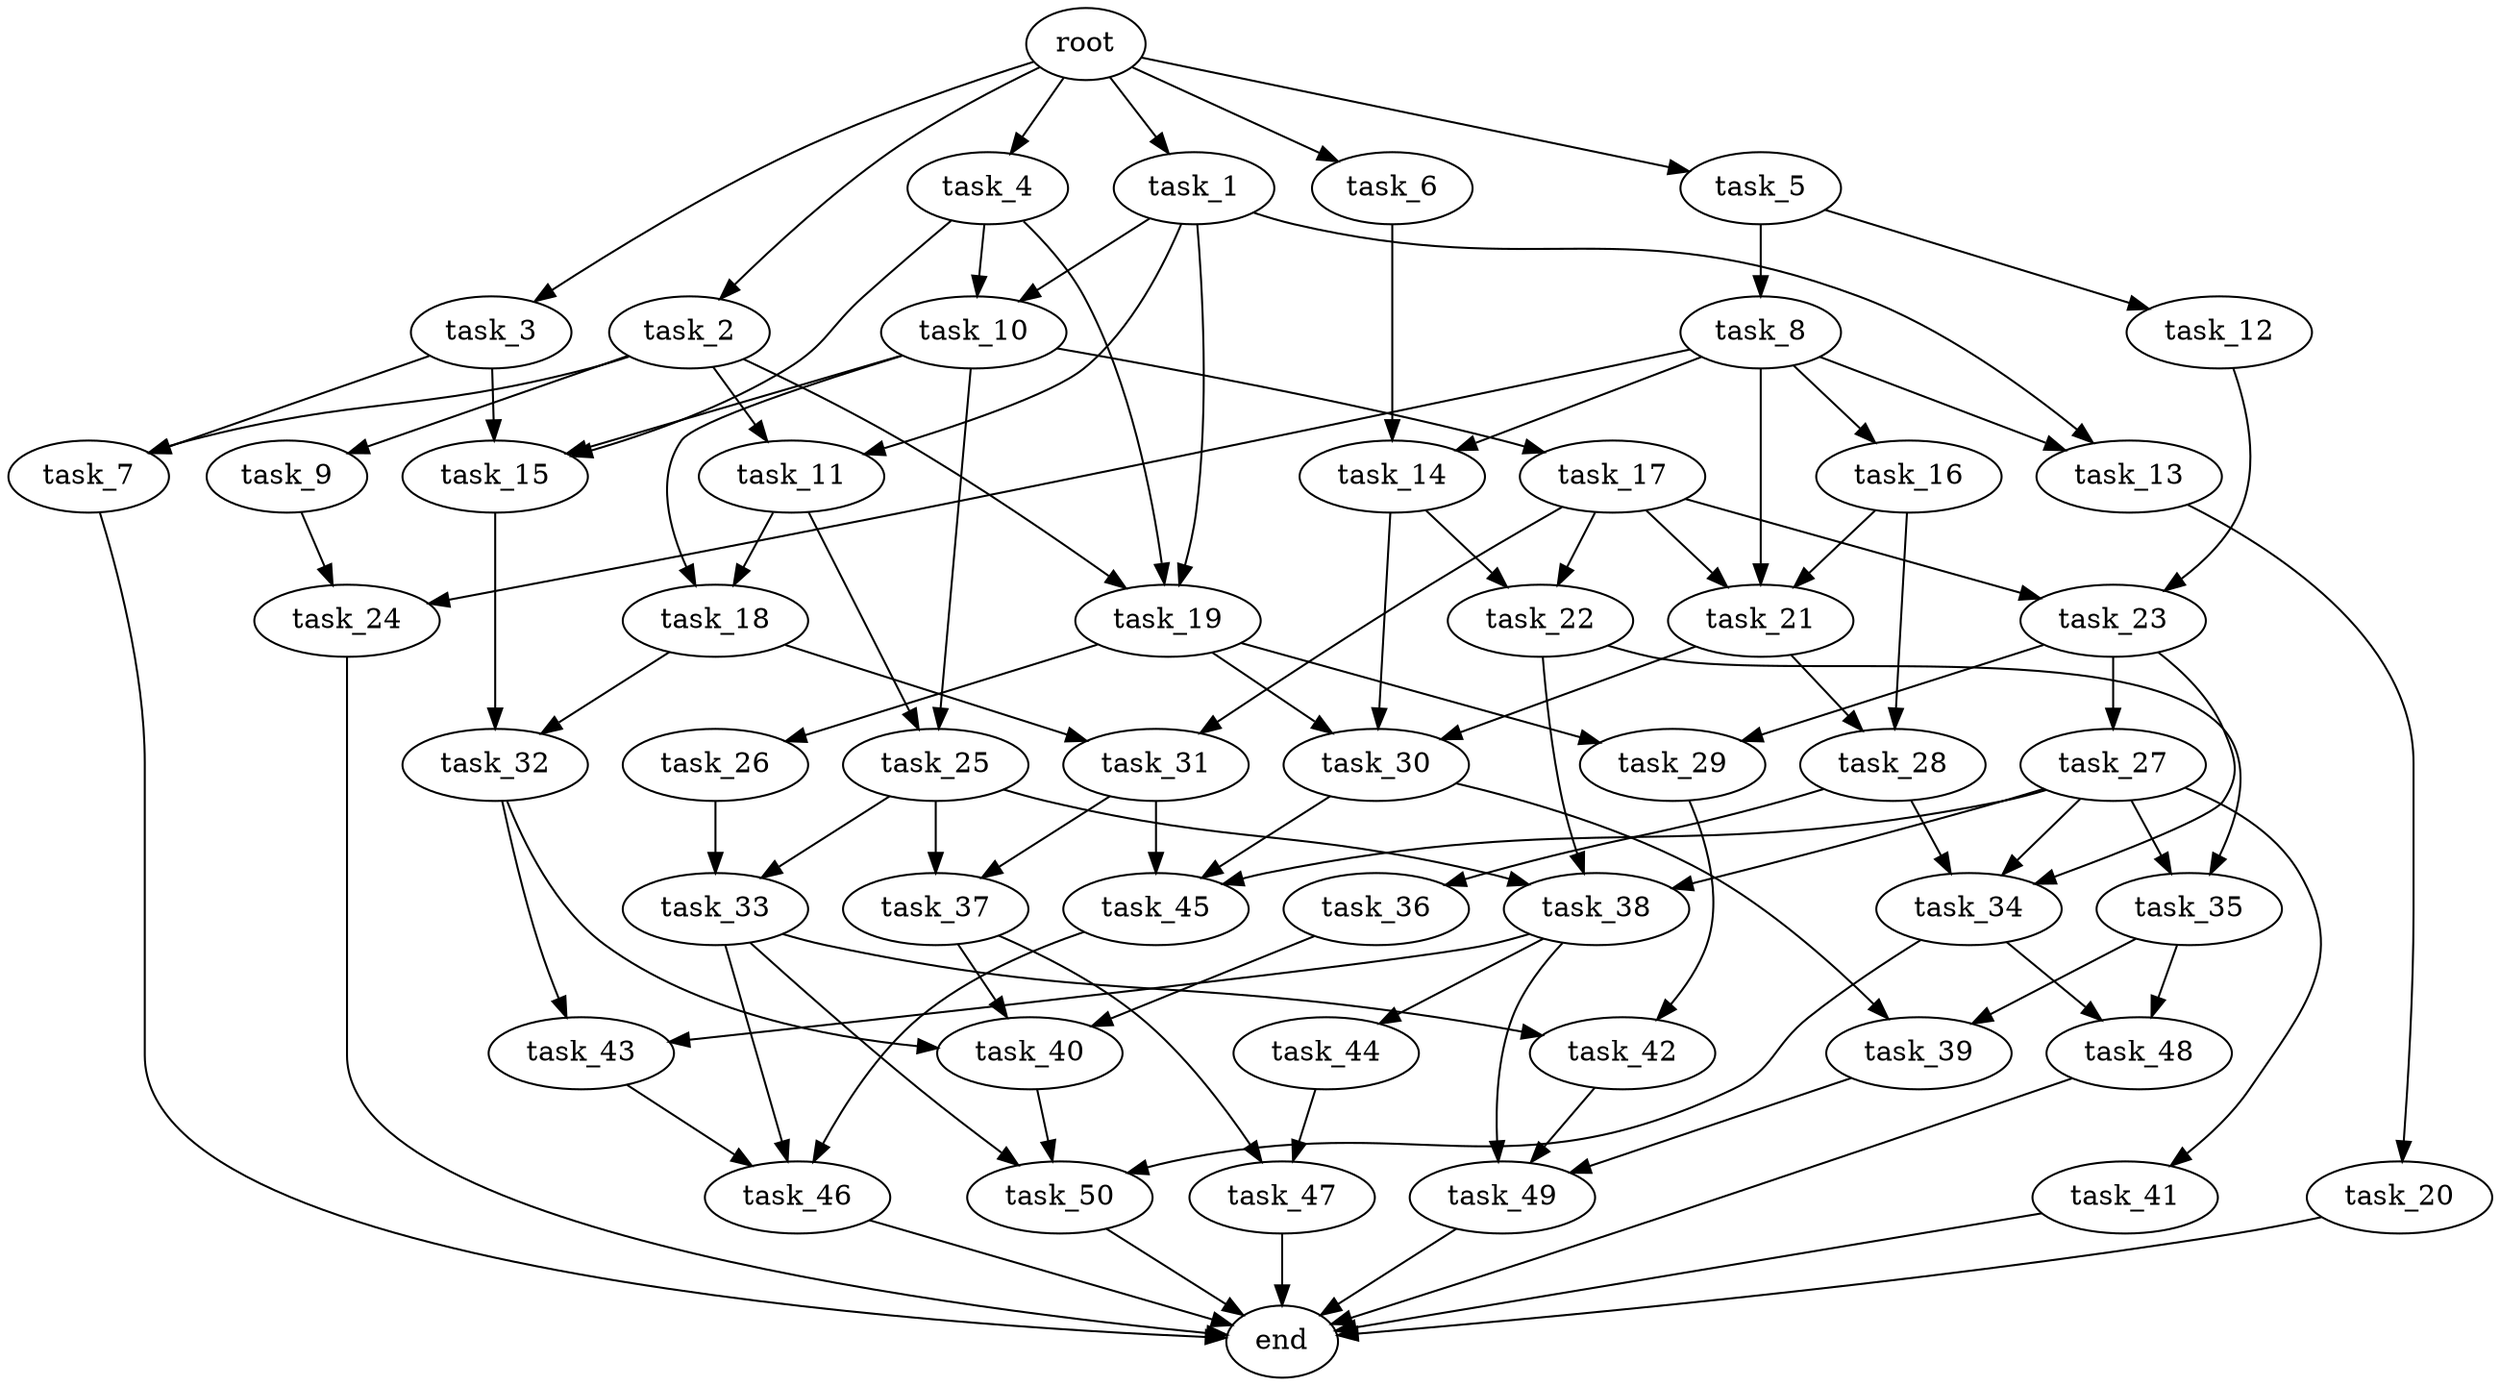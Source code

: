 digraph G {
  root [size="0.000000e+00"];
  task_1 [size="4.012318e+09"];
  task_2 [size="7.844318e+09"];
  task_3 [size="3.737399e+09"];
  task_4 [size="8.770995e+09"];
  task_5 [size="3.361093e+09"];
  task_6 [size="5.756292e+09"];
  task_7 [size="6.718758e+09"];
  task_8 [size="7.397210e+09"];
  task_9 [size="5.931563e+09"];
  task_10 [size="8.333309e+09"];
  task_11 [size="5.764307e+09"];
  task_12 [size="5.323016e+09"];
  task_13 [size="8.157577e+08"];
  task_14 [size="4.331562e+09"];
  task_15 [size="6.602983e+09"];
  task_16 [size="7.689523e+08"];
  task_17 [size="7.886043e+07"];
  task_18 [size="1.156699e+08"];
  task_19 [size="3.112577e+09"];
  task_20 [size="9.479258e+09"];
  task_21 [size="5.974859e+09"];
  task_22 [size="2.040871e+09"];
  task_23 [size="1.630199e+09"];
  task_24 [size="8.355939e+09"];
  task_25 [size="9.582578e+09"];
  task_26 [size="5.585438e+09"];
  task_27 [size="7.154169e+09"];
  task_28 [size="7.814352e+09"];
  task_29 [size="9.357689e+09"];
  task_30 [size="3.657038e+09"];
  task_31 [size="4.904467e+09"];
  task_32 [size="9.117872e+09"];
  task_33 [size="1.015030e+09"];
  task_34 [size="4.226222e+09"];
  task_35 [size="1.537829e+09"];
  task_36 [size="5.910325e+09"];
  task_37 [size="2.076150e+09"];
  task_38 [size="1.405831e+09"];
  task_39 [size="7.624299e+09"];
  task_40 [size="2.795206e+09"];
  task_41 [size="3.530791e+09"];
  task_42 [size="9.617243e+09"];
  task_43 [size="4.218705e+08"];
  task_44 [size="8.715464e+09"];
  task_45 [size="8.596189e+09"];
  task_46 [size="8.083878e+09"];
  task_47 [size="4.144444e+08"];
  task_48 [size="5.225691e+08"];
  task_49 [size="9.920270e+09"];
  task_50 [size="2.132761e+09"];
  end [size="0.000000e+00"];

  root -> task_1 [size="1.000000e-12"];
  root -> task_2 [size="1.000000e-12"];
  root -> task_3 [size="1.000000e-12"];
  root -> task_4 [size="1.000000e-12"];
  root -> task_5 [size="1.000000e-12"];
  root -> task_6 [size="1.000000e-12"];
  task_1 -> task_10 [size="4.166654e+08"];
  task_1 -> task_11 [size="2.882153e+08"];
  task_1 -> task_13 [size="4.078789e+07"];
  task_1 -> task_19 [size="1.037526e+08"];
  task_2 -> task_7 [size="3.359379e+08"];
  task_2 -> task_9 [size="5.931563e+08"];
  task_2 -> task_11 [size="2.882153e+08"];
  task_2 -> task_19 [size="1.037526e+08"];
  task_3 -> task_7 [size="3.359379e+08"];
  task_3 -> task_15 [size="2.200994e+08"];
  task_4 -> task_10 [size="4.166654e+08"];
  task_4 -> task_15 [size="2.200994e+08"];
  task_4 -> task_19 [size="1.037526e+08"];
  task_5 -> task_8 [size="7.397210e+08"];
  task_5 -> task_12 [size="5.323016e+08"];
  task_6 -> task_14 [size="2.165781e+08"];
  task_7 -> end [size="1.000000e-12"];
  task_8 -> task_13 [size="4.078789e+07"];
  task_8 -> task_14 [size="2.165781e+08"];
  task_8 -> task_16 [size="7.689523e+07"];
  task_8 -> task_21 [size="1.991620e+08"];
  task_8 -> task_24 [size="4.177970e+08"];
  task_9 -> task_24 [size="4.177970e+08"];
  task_10 -> task_15 [size="2.200994e+08"];
  task_10 -> task_17 [size="7.886043e+06"];
  task_10 -> task_18 [size="5.783493e+06"];
  task_10 -> task_25 [size="4.791289e+08"];
  task_11 -> task_18 [size="5.783493e+06"];
  task_11 -> task_25 [size="4.791289e+08"];
  task_12 -> task_23 [size="8.150994e+07"];
  task_13 -> task_20 [size="9.479258e+08"];
  task_14 -> task_22 [size="1.020435e+08"];
  task_14 -> task_30 [size="1.219013e+08"];
  task_15 -> task_32 [size="4.558936e+08"];
  task_16 -> task_21 [size="1.991620e+08"];
  task_16 -> task_28 [size="3.907176e+08"];
  task_17 -> task_21 [size="1.991620e+08"];
  task_17 -> task_22 [size="1.020435e+08"];
  task_17 -> task_23 [size="8.150994e+07"];
  task_17 -> task_31 [size="2.452233e+08"];
  task_18 -> task_31 [size="2.452233e+08"];
  task_18 -> task_32 [size="4.558936e+08"];
  task_19 -> task_26 [size="5.585438e+08"];
  task_19 -> task_29 [size="4.678844e+08"];
  task_19 -> task_30 [size="1.219013e+08"];
  task_20 -> end [size="1.000000e-12"];
  task_21 -> task_28 [size="3.907176e+08"];
  task_21 -> task_30 [size="1.219013e+08"];
  task_22 -> task_35 [size="7.689144e+07"];
  task_22 -> task_38 [size="4.686104e+07"];
  task_23 -> task_27 [size="7.154169e+08"];
  task_23 -> task_29 [size="4.678844e+08"];
  task_23 -> task_34 [size="1.408741e+08"];
  task_24 -> end [size="1.000000e-12"];
  task_25 -> task_33 [size="5.075152e+07"];
  task_25 -> task_37 [size="1.038075e+08"];
  task_25 -> task_38 [size="4.686104e+07"];
  task_26 -> task_33 [size="5.075152e+07"];
  task_27 -> task_34 [size="1.408741e+08"];
  task_27 -> task_35 [size="7.689144e+07"];
  task_27 -> task_38 [size="4.686104e+07"];
  task_27 -> task_41 [size="3.530791e+08"];
  task_27 -> task_45 [size="2.865396e+08"];
  task_28 -> task_34 [size="1.408741e+08"];
  task_28 -> task_36 [size="5.910325e+08"];
  task_29 -> task_42 [size="4.808622e+08"];
  task_30 -> task_39 [size="3.812150e+08"];
  task_30 -> task_45 [size="2.865396e+08"];
  task_31 -> task_37 [size="1.038075e+08"];
  task_31 -> task_45 [size="2.865396e+08"];
  task_32 -> task_40 [size="9.317353e+07"];
  task_32 -> task_43 [size="2.109352e+07"];
  task_33 -> task_42 [size="4.808622e+08"];
  task_33 -> task_46 [size="2.694626e+08"];
  task_33 -> task_50 [size="7.109202e+07"];
  task_34 -> task_48 [size="2.612845e+07"];
  task_34 -> task_50 [size="7.109202e+07"];
  task_35 -> task_39 [size="3.812150e+08"];
  task_35 -> task_48 [size="2.612845e+07"];
  task_36 -> task_40 [size="9.317353e+07"];
  task_37 -> task_40 [size="9.317353e+07"];
  task_37 -> task_47 [size="2.072222e+07"];
  task_38 -> task_43 [size="2.109352e+07"];
  task_38 -> task_44 [size="8.715464e+08"];
  task_38 -> task_49 [size="3.306757e+08"];
  task_39 -> task_49 [size="3.306757e+08"];
  task_40 -> task_50 [size="7.109202e+07"];
  task_41 -> end [size="1.000000e-12"];
  task_42 -> task_49 [size="3.306757e+08"];
  task_43 -> task_46 [size="2.694626e+08"];
  task_44 -> task_47 [size="2.072222e+07"];
  task_45 -> task_46 [size="2.694626e+08"];
  task_46 -> end [size="1.000000e-12"];
  task_47 -> end [size="1.000000e-12"];
  task_48 -> end [size="1.000000e-12"];
  task_49 -> end [size="1.000000e-12"];
  task_50 -> end [size="1.000000e-12"];
}
